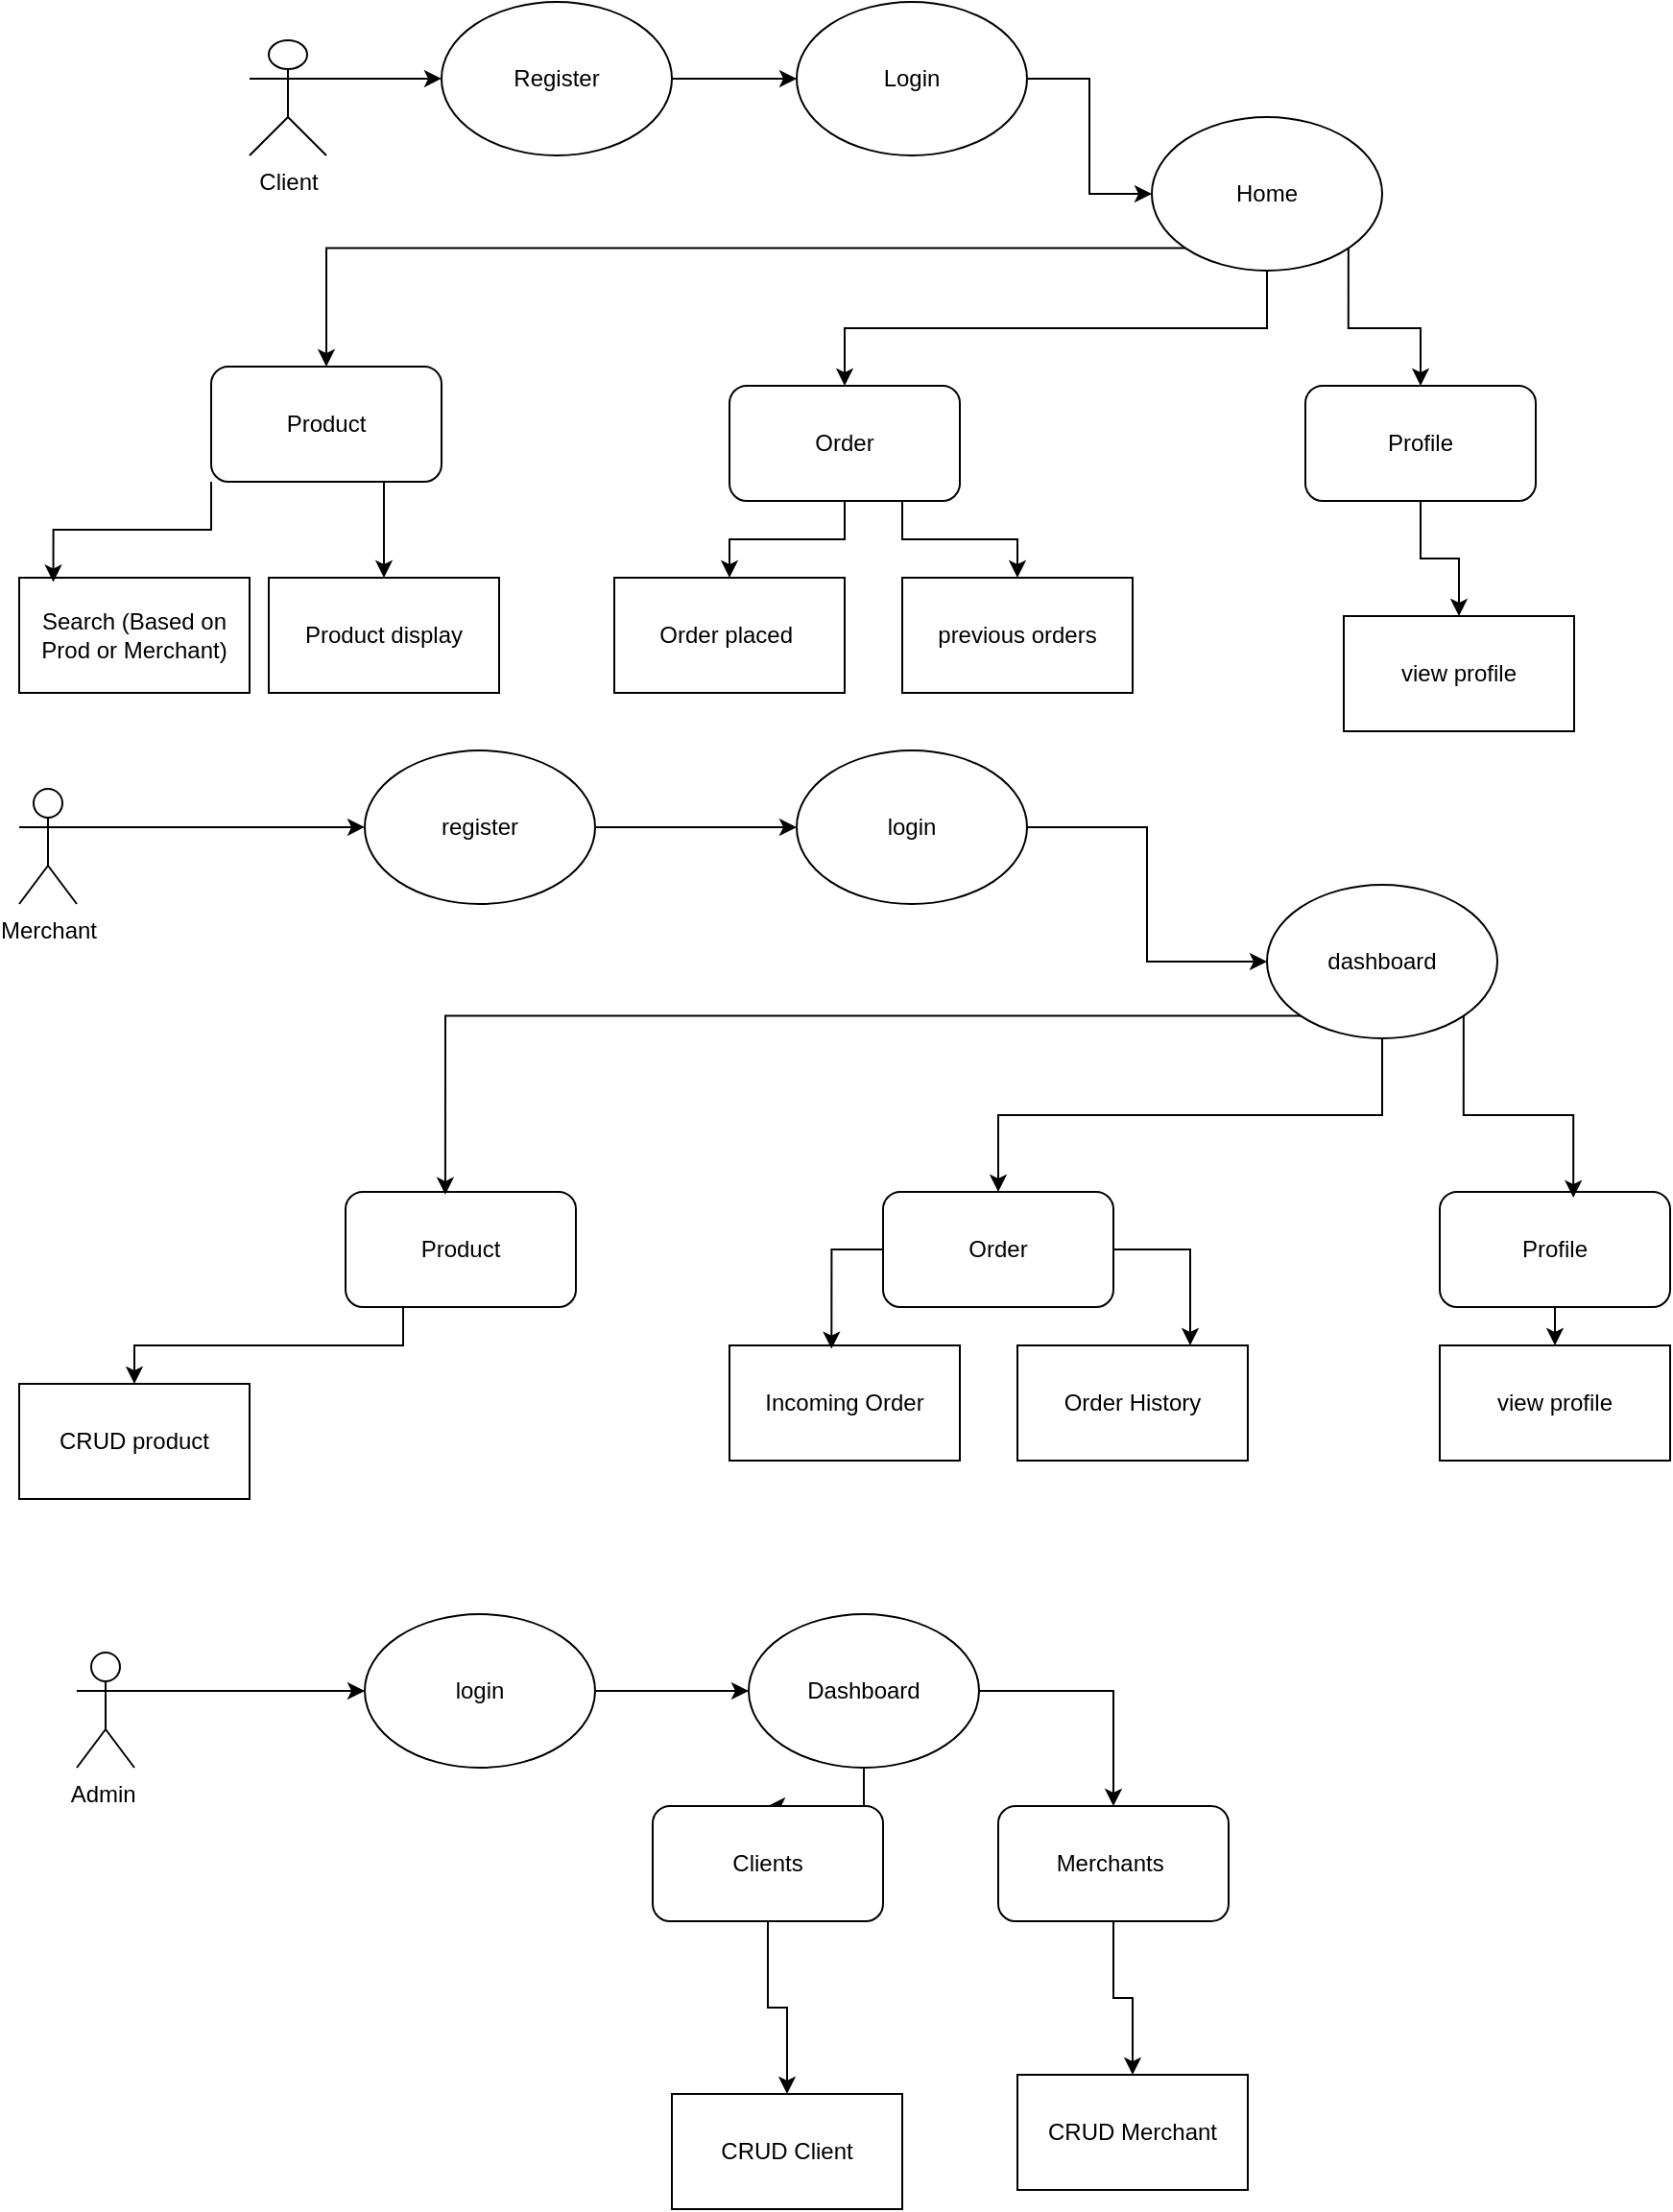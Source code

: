 <mxfile version="22.1.8" type="google">
  <diagram name="Page-1" id="0HK8MGrzFvgt7z4HL0l8">
    <mxGraphModel dx="1900" dy="581" grid="1" gridSize="10" guides="1" tooltips="1" connect="1" arrows="1" fold="1" page="1" pageScale="1" pageWidth="850" pageHeight="1100" math="0" shadow="0">
      <root>
        <mxCell id="0" />
        <mxCell id="1" parent="0" />
        <mxCell id="_nrVnMflPuGKOb18nm5H-7" style="edgeStyle=orthogonalEdgeStyle;rounded=0;orthogonalLoop=1;jettySize=auto;html=1;exitX=1;exitY=0.333;exitDx=0;exitDy=0;exitPerimeter=0;" edge="1" parent="1" source="_nrVnMflPuGKOb18nm5H-2" target="_nrVnMflPuGKOb18nm5H-3">
          <mxGeometry relative="1" as="geometry" />
        </mxCell>
        <mxCell id="_nrVnMflPuGKOb18nm5H-2" value="Client" style="shape=umlActor;verticalLabelPosition=bottom;verticalAlign=top;html=1;outlineConnect=0;" vertex="1" parent="1">
          <mxGeometry x="20" y="30" width="40" height="60" as="geometry" />
        </mxCell>
        <mxCell id="_nrVnMflPuGKOb18nm5H-8" style="edgeStyle=orthogonalEdgeStyle;rounded=0;orthogonalLoop=1;jettySize=auto;html=1;exitX=1;exitY=0.5;exitDx=0;exitDy=0;" edge="1" parent="1" source="_nrVnMflPuGKOb18nm5H-3" target="_nrVnMflPuGKOb18nm5H-4">
          <mxGeometry relative="1" as="geometry" />
        </mxCell>
        <mxCell id="_nrVnMflPuGKOb18nm5H-3" value="Register" style="ellipse;whiteSpace=wrap;html=1;" vertex="1" parent="1">
          <mxGeometry x="120" y="10" width="120" height="80" as="geometry" />
        </mxCell>
        <mxCell id="_nrVnMflPuGKOb18nm5H-9" style="edgeStyle=orthogonalEdgeStyle;rounded=0;orthogonalLoop=1;jettySize=auto;html=1;exitX=1;exitY=0.5;exitDx=0;exitDy=0;entryX=0;entryY=0.5;entryDx=0;entryDy=0;" edge="1" parent="1" source="_nrVnMflPuGKOb18nm5H-4" target="_nrVnMflPuGKOb18nm5H-6">
          <mxGeometry relative="1" as="geometry" />
        </mxCell>
        <mxCell id="_nrVnMflPuGKOb18nm5H-4" value="Login" style="ellipse;whiteSpace=wrap;html=1;" vertex="1" parent="1">
          <mxGeometry x="305" y="10" width="120" height="80" as="geometry" />
        </mxCell>
        <mxCell id="_nrVnMflPuGKOb18nm5H-12" style="edgeStyle=orthogonalEdgeStyle;rounded=0;orthogonalLoop=1;jettySize=auto;html=1;exitX=0;exitY=1;exitDx=0;exitDy=0;entryX=0.5;entryY=0;entryDx=0;entryDy=0;" edge="1" parent="1" source="_nrVnMflPuGKOb18nm5H-6" target="_nrVnMflPuGKOb18nm5H-10">
          <mxGeometry relative="1" as="geometry" />
        </mxCell>
        <mxCell id="_nrVnMflPuGKOb18nm5H-13" style="edgeStyle=orthogonalEdgeStyle;rounded=0;orthogonalLoop=1;jettySize=auto;html=1;exitX=0.5;exitY=1;exitDx=0;exitDy=0;" edge="1" parent="1" source="_nrVnMflPuGKOb18nm5H-6" target="_nrVnMflPuGKOb18nm5H-11">
          <mxGeometry relative="1" as="geometry" />
        </mxCell>
        <mxCell id="_nrVnMflPuGKOb18nm5H-26" style="edgeStyle=orthogonalEdgeStyle;rounded=0;orthogonalLoop=1;jettySize=auto;html=1;exitX=1;exitY=1;exitDx=0;exitDy=0;" edge="1" parent="1" source="_nrVnMflPuGKOb18nm5H-6" target="_nrVnMflPuGKOb18nm5H-14">
          <mxGeometry relative="1" as="geometry" />
        </mxCell>
        <mxCell id="_nrVnMflPuGKOb18nm5H-6" value="Home" style="ellipse;whiteSpace=wrap;html=1;" vertex="1" parent="1">
          <mxGeometry x="490" y="70" width="120" height="80" as="geometry" />
        </mxCell>
        <mxCell id="_nrVnMflPuGKOb18nm5H-19" style="edgeStyle=orthogonalEdgeStyle;rounded=0;orthogonalLoop=1;jettySize=auto;html=1;exitX=0.75;exitY=1;exitDx=0;exitDy=0;entryX=0.5;entryY=0;entryDx=0;entryDy=0;" edge="1" parent="1" source="_nrVnMflPuGKOb18nm5H-10" target="_nrVnMflPuGKOb18nm5H-17">
          <mxGeometry relative="1" as="geometry" />
        </mxCell>
        <mxCell id="_nrVnMflPuGKOb18nm5H-10" value="Product" style="rounded=1;whiteSpace=wrap;html=1;" vertex="1" parent="1">
          <mxGeometry y="200" width="120" height="60" as="geometry" />
        </mxCell>
        <mxCell id="_nrVnMflPuGKOb18nm5H-21" style="edgeStyle=orthogonalEdgeStyle;rounded=0;orthogonalLoop=1;jettySize=auto;html=1;exitX=0.5;exitY=1;exitDx=0;exitDy=0;entryX=0.5;entryY=0;entryDx=0;entryDy=0;" edge="1" parent="1" source="_nrVnMflPuGKOb18nm5H-11" target="_nrVnMflPuGKOb18nm5H-20">
          <mxGeometry relative="1" as="geometry" />
        </mxCell>
        <mxCell id="_nrVnMflPuGKOb18nm5H-25" style="edgeStyle=orthogonalEdgeStyle;rounded=0;orthogonalLoop=1;jettySize=auto;html=1;exitX=0.75;exitY=1;exitDx=0;exitDy=0;entryX=0.5;entryY=0;entryDx=0;entryDy=0;" edge="1" parent="1" source="_nrVnMflPuGKOb18nm5H-11" target="_nrVnMflPuGKOb18nm5H-22">
          <mxGeometry relative="1" as="geometry" />
        </mxCell>
        <mxCell id="_nrVnMflPuGKOb18nm5H-11" value="Order" style="rounded=1;whiteSpace=wrap;html=1;" vertex="1" parent="1">
          <mxGeometry x="270" y="210" width="120" height="60" as="geometry" />
        </mxCell>
        <mxCell id="_nrVnMflPuGKOb18nm5H-24" style="edgeStyle=orthogonalEdgeStyle;rounded=0;orthogonalLoop=1;jettySize=auto;html=1;exitX=0.5;exitY=1;exitDx=0;exitDy=0;entryX=0.5;entryY=0;entryDx=0;entryDy=0;" edge="1" parent="1" source="_nrVnMflPuGKOb18nm5H-14" target="_nrVnMflPuGKOb18nm5H-23">
          <mxGeometry relative="1" as="geometry" />
        </mxCell>
        <mxCell id="_nrVnMflPuGKOb18nm5H-14" value="Profile" style="rounded=1;whiteSpace=wrap;html=1;" vertex="1" parent="1">
          <mxGeometry x="570" y="210" width="120" height="60" as="geometry" />
        </mxCell>
        <mxCell id="_nrVnMflPuGKOb18nm5H-15" value="Search (Based on Prod or Merchant)" style="rounded=0;whiteSpace=wrap;html=1;" vertex="1" parent="1">
          <mxGeometry x="-100" y="310" width="120" height="60" as="geometry" />
        </mxCell>
        <mxCell id="_nrVnMflPuGKOb18nm5H-16" style="edgeStyle=orthogonalEdgeStyle;rounded=0;orthogonalLoop=1;jettySize=auto;html=1;exitX=0;exitY=1;exitDx=0;exitDy=0;entryX=0.148;entryY=0.037;entryDx=0;entryDy=0;entryPerimeter=0;" edge="1" parent="1" source="_nrVnMflPuGKOb18nm5H-10" target="_nrVnMflPuGKOb18nm5H-15">
          <mxGeometry relative="1" as="geometry" />
        </mxCell>
        <mxCell id="_nrVnMflPuGKOb18nm5H-17" value="Product display" style="rounded=0;whiteSpace=wrap;html=1;" vertex="1" parent="1">
          <mxGeometry x="30" y="310" width="120" height="60" as="geometry" />
        </mxCell>
        <mxCell id="_nrVnMflPuGKOb18nm5H-20" value="Order placed&amp;nbsp;" style="rounded=0;whiteSpace=wrap;html=1;" vertex="1" parent="1">
          <mxGeometry x="210" y="310" width="120" height="60" as="geometry" />
        </mxCell>
        <mxCell id="_nrVnMflPuGKOb18nm5H-22" value="previous orders" style="rounded=0;whiteSpace=wrap;html=1;" vertex="1" parent="1">
          <mxGeometry x="360" y="310" width="120" height="60" as="geometry" />
        </mxCell>
        <mxCell id="_nrVnMflPuGKOb18nm5H-23" value="view profile" style="rounded=0;whiteSpace=wrap;html=1;" vertex="1" parent="1">
          <mxGeometry x="590" y="330" width="120" height="60" as="geometry" />
        </mxCell>
        <mxCell id="_nrVnMflPuGKOb18nm5H-32" style="edgeStyle=orthogonalEdgeStyle;rounded=0;orthogonalLoop=1;jettySize=auto;html=1;exitX=1;exitY=0.333;exitDx=0;exitDy=0;exitPerimeter=0;" edge="1" parent="1" source="_nrVnMflPuGKOb18nm5H-27" target="_nrVnMflPuGKOb18nm5H-29">
          <mxGeometry relative="1" as="geometry" />
        </mxCell>
        <mxCell id="_nrVnMflPuGKOb18nm5H-27" value="Merchant" style="shape=umlActor;verticalLabelPosition=bottom;verticalAlign=top;html=1;outlineConnect=0;" vertex="1" parent="1">
          <mxGeometry x="-100" y="420" width="30" height="60" as="geometry" />
        </mxCell>
        <mxCell id="_nrVnMflPuGKOb18nm5H-34" style="edgeStyle=orthogonalEdgeStyle;rounded=0;orthogonalLoop=1;jettySize=auto;html=1;exitX=1;exitY=0.5;exitDx=0;exitDy=0;" edge="1" parent="1" source="_nrVnMflPuGKOb18nm5H-28" target="_nrVnMflPuGKOb18nm5H-31">
          <mxGeometry relative="1" as="geometry" />
        </mxCell>
        <mxCell id="_nrVnMflPuGKOb18nm5H-28" value="login" style="ellipse;whiteSpace=wrap;html=1;" vertex="1" parent="1">
          <mxGeometry x="305" y="400" width="120" height="80" as="geometry" />
        </mxCell>
        <mxCell id="_nrVnMflPuGKOb18nm5H-33" style="edgeStyle=orthogonalEdgeStyle;rounded=0;orthogonalLoop=1;jettySize=auto;html=1;" edge="1" parent="1" source="_nrVnMflPuGKOb18nm5H-29" target="_nrVnMflPuGKOb18nm5H-28">
          <mxGeometry relative="1" as="geometry" />
        </mxCell>
        <mxCell id="_nrVnMflPuGKOb18nm5H-29" value="register" style="ellipse;whiteSpace=wrap;html=1;" vertex="1" parent="1">
          <mxGeometry x="80" y="400" width="120" height="80" as="geometry" />
        </mxCell>
        <mxCell id="_nrVnMflPuGKOb18nm5H-39" style="edgeStyle=orthogonalEdgeStyle;rounded=0;orthogonalLoop=1;jettySize=auto;html=1;exitX=0.5;exitY=1;exitDx=0;exitDy=0;entryX=0.5;entryY=0;entryDx=0;entryDy=0;" edge="1" parent="1" source="_nrVnMflPuGKOb18nm5H-31" target="_nrVnMflPuGKOb18nm5H-35">
          <mxGeometry relative="1" as="geometry" />
        </mxCell>
        <mxCell id="_nrVnMflPuGKOb18nm5H-31" value="dashboard" style="ellipse;whiteSpace=wrap;html=1;" vertex="1" parent="1">
          <mxGeometry x="550" y="470" width="120" height="80" as="geometry" />
        </mxCell>
        <mxCell id="_nrVnMflPuGKOb18nm5H-51" style="edgeStyle=orthogonalEdgeStyle;rounded=0;orthogonalLoop=1;jettySize=auto;html=1;exitX=1;exitY=0.5;exitDx=0;exitDy=0;entryX=0.75;entryY=0;entryDx=0;entryDy=0;" edge="1" parent="1" source="_nrVnMflPuGKOb18nm5H-35" target="_nrVnMflPuGKOb18nm5H-49">
          <mxGeometry relative="1" as="geometry" />
        </mxCell>
        <mxCell id="_nrVnMflPuGKOb18nm5H-35" value="Order" style="rounded=1;whiteSpace=wrap;html=1;" vertex="1" parent="1">
          <mxGeometry x="350" y="630" width="120" height="60" as="geometry" />
        </mxCell>
        <mxCell id="_nrVnMflPuGKOb18nm5H-45" style="edgeStyle=orthogonalEdgeStyle;rounded=0;orthogonalLoop=1;jettySize=auto;html=1;exitX=0.25;exitY=1;exitDx=0;exitDy=0;" edge="1" parent="1" source="_nrVnMflPuGKOb18nm5H-36" target="_nrVnMflPuGKOb18nm5H-44">
          <mxGeometry relative="1" as="geometry" />
        </mxCell>
        <mxCell id="_nrVnMflPuGKOb18nm5H-36" value="Product" style="rounded=1;whiteSpace=wrap;html=1;" vertex="1" parent="1">
          <mxGeometry x="70" y="630" width="120" height="60" as="geometry" />
        </mxCell>
        <mxCell id="_nrVnMflPuGKOb18nm5H-47" style="edgeStyle=orthogonalEdgeStyle;rounded=0;orthogonalLoop=1;jettySize=auto;html=1;exitX=0.5;exitY=1;exitDx=0;exitDy=0;entryX=0.5;entryY=0;entryDx=0;entryDy=0;" edge="1" parent="1" source="_nrVnMflPuGKOb18nm5H-37" target="_nrVnMflPuGKOb18nm5H-46">
          <mxGeometry relative="1" as="geometry" />
        </mxCell>
        <mxCell id="_nrVnMflPuGKOb18nm5H-37" value="Profile" style="rounded=1;whiteSpace=wrap;html=1;" vertex="1" parent="1">
          <mxGeometry x="640" y="630" width="120" height="60" as="geometry" />
        </mxCell>
        <mxCell id="_nrVnMflPuGKOb18nm5H-38" style="edgeStyle=orthogonalEdgeStyle;rounded=0;orthogonalLoop=1;jettySize=auto;html=1;exitX=0;exitY=1;exitDx=0;exitDy=0;entryX=0.433;entryY=0.023;entryDx=0;entryDy=0;entryPerimeter=0;" edge="1" parent="1" source="_nrVnMflPuGKOb18nm5H-31" target="_nrVnMflPuGKOb18nm5H-36">
          <mxGeometry relative="1" as="geometry" />
        </mxCell>
        <mxCell id="_nrVnMflPuGKOb18nm5H-40" style="edgeStyle=orthogonalEdgeStyle;rounded=0;orthogonalLoop=1;jettySize=auto;html=1;exitX=1;exitY=1;exitDx=0;exitDy=0;entryX=0.58;entryY=0.05;entryDx=0;entryDy=0;entryPerimeter=0;" edge="1" parent="1" source="_nrVnMflPuGKOb18nm5H-31" target="_nrVnMflPuGKOb18nm5H-37">
          <mxGeometry relative="1" as="geometry" />
        </mxCell>
        <mxCell id="_nrVnMflPuGKOb18nm5H-44" value="CRUD product" style="rounded=0;whiteSpace=wrap;html=1;" vertex="1" parent="1">
          <mxGeometry x="-100" y="730" width="120" height="60" as="geometry" />
        </mxCell>
        <mxCell id="_nrVnMflPuGKOb18nm5H-46" value="view profile" style="rounded=0;whiteSpace=wrap;html=1;" vertex="1" parent="1">
          <mxGeometry x="640" y="710" width="120" height="60" as="geometry" />
        </mxCell>
        <mxCell id="_nrVnMflPuGKOb18nm5H-48" value="Incoming Order" style="rounded=0;whiteSpace=wrap;html=1;" vertex="1" parent="1">
          <mxGeometry x="270" y="710" width="120" height="60" as="geometry" />
        </mxCell>
        <mxCell id="_nrVnMflPuGKOb18nm5H-49" value="Order History" style="rounded=0;whiteSpace=wrap;html=1;" vertex="1" parent="1">
          <mxGeometry x="420" y="710" width="120" height="60" as="geometry" />
        </mxCell>
        <mxCell id="_nrVnMflPuGKOb18nm5H-50" style="edgeStyle=orthogonalEdgeStyle;rounded=0;orthogonalLoop=1;jettySize=auto;html=1;exitX=0;exitY=0.5;exitDx=0;exitDy=0;entryX=0.443;entryY=0.03;entryDx=0;entryDy=0;entryPerimeter=0;" edge="1" parent="1" source="_nrVnMflPuGKOb18nm5H-35" target="_nrVnMflPuGKOb18nm5H-48">
          <mxGeometry relative="1" as="geometry" />
        </mxCell>
        <mxCell id="_nrVnMflPuGKOb18nm5H-55" style="edgeStyle=orthogonalEdgeStyle;rounded=0;orthogonalLoop=1;jettySize=auto;html=1;exitX=1;exitY=0.333;exitDx=0;exitDy=0;exitPerimeter=0;entryX=0;entryY=0.5;entryDx=0;entryDy=0;" edge="1" parent="1" source="_nrVnMflPuGKOb18nm5H-52" target="_nrVnMflPuGKOb18nm5H-54">
          <mxGeometry relative="1" as="geometry" />
        </mxCell>
        <mxCell id="_nrVnMflPuGKOb18nm5H-52" value="Admin&amp;nbsp;" style="shape=umlActor;verticalLabelPosition=bottom;verticalAlign=top;html=1;outlineConnect=0;" vertex="1" parent="1">
          <mxGeometry x="-70" y="870" width="30" height="60" as="geometry" />
        </mxCell>
        <mxCell id="_nrVnMflPuGKOb18nm5H-57" value="" style="edgeStyle=orthogonalEdgeStyle;rounded=0;orthogonalLoop=1;jettySize=auto;html=1;" edge="1" parent="1" source="_nrVnMflPuGKOb18nm5H-54" target="_nrVnMflPuGKOb18nm5H-56">
          <mxGeometry relative="1" as="geometry" />
        </mxCell>
        <mxCell id="_nrVnMflPuGKOb18nm5H-54" value="login" style="ellipse;whiteSpace=wrap;html=1;" vertex="1" parent="1">
          <mxGeometry x="80" y="850" width="120" height="80" as="geometry" />
        </mxCell>
        <mxCell id="_nrVnMflPuGKOb18nm5H-59" value="" style="edgeStyle=orthogonalEdgeStyle;rounded=0;orthogonalLoop=1;jettySize=auto;html=1;" edge="1" parent="1" source="_nrVnMflPuGKOb18nm5H-56" target="_nrVnMflPuGKOb18nm5H-58">
          <mxGeometry relative="1" as="geometry" />
        </mxCell>
        <mxCell id="_nrVnMflPuGKOb18nm5H-61" value="" style="edgeStyle=orthogonalEdgeStyle;rounded=0;orthogonalLoop=1;jettySize=auto;html=1;" edge="1" parent="1" source="_nrVnMflPuGKOb18nm5H-56" target="_nrVnMflPuGKOb18nm5H-60">
          <mxGeometry relative="1" as="geometry" />
        </mxCell>
        <mxCell id="_nrVnMflPuGKOb18nm5H-56" value="Dashboard" style="ellipse;whiteSpace=wrap;html=1;" vertex="1" parent="1">
          <mxGeometry x="280" y="850" width="120" height="80" as="geometry" />
        </mxCell>
        <mxCell id="_nrVnMflPuGKOb18nm5H-71" style="edgeStyle=orthogonalEdgeStyle;rounded=0;orthogonalLoop=1;jettySize=auto;html=1;exitX=0.5;exitY=1;exitDx=0;exitDy=0;entryX=0.5;entryY=0;entryDx=0;entryDy=0;" edge="1" parent="1" source="_nrVnMflPuGKOb18nm5H-58" target="_nrVnMflPuGKOb18nm5H-70">
          <mxGeometry relative="1" as="geometry" />
        </mxCell>
        <mxCell id="_nrVnMflPuGKOb18nm5H-58" value="Merchants&amp;nbsp;" style="rounded=1;whiteSpace=wrap;html=1;" vertex="1" parent="1">
          <mxGeometry x="410" y="950" width="120" height="60" as="geometry" />
        </mxCell>
        <mxCell id="_nrVnMflPuGKOb18nm5H-67" style="edgeStyle=orthogonalEdgeStyle;rounded=0;orthogonalLoop=1;jettySize=auto;html=1;exitX=0.5;exitY=1;exitDx=0;exitDy=0;entryX=0.5;entryY=0;entryDx=0;entryDy=0;" edge="1" parent="1" source="_nrVnMflPuGKOb18nm5H-60" target="_nrVnMflPuGKOb18nm5H-66">
          <mxGeometry relative="1" as="geometry" />
        </mxCell>
        <mxCell id="_nrVnMflPuGKOb18nm5H-60" value="Clients" style="rounded=1;whiteSpace=wrap;html=1;" vertex="1" parent="1">
          <mxGeometry x="230" y="950" width="120" height="60" as="geometry" />
        </mxCell>
        <mxCell id="_nrVnMflPuGKOb18nm5H-66" value="CRUD Client" style="rounded=0;whiteSpace=wrap;html=1;" vertex="1" parent="1">
          <mxGeometry x="240" y="1100" width="120" height="60" as="geometry" />
        </mxCell>
        <mxCell id="_nrVnMflPuGKOb18nm5H-70" value="CRUD Merchant" style="rounded=0;whiteSpace=wrap;html=1;" vertex="1" parent="1">
          <mxGeometry x="420" y="1090" width="120" height="60" as="geometry" />
        </mxCell>
      </root>
    </mxGraphModel>
  </diagram>
</mxfile>
